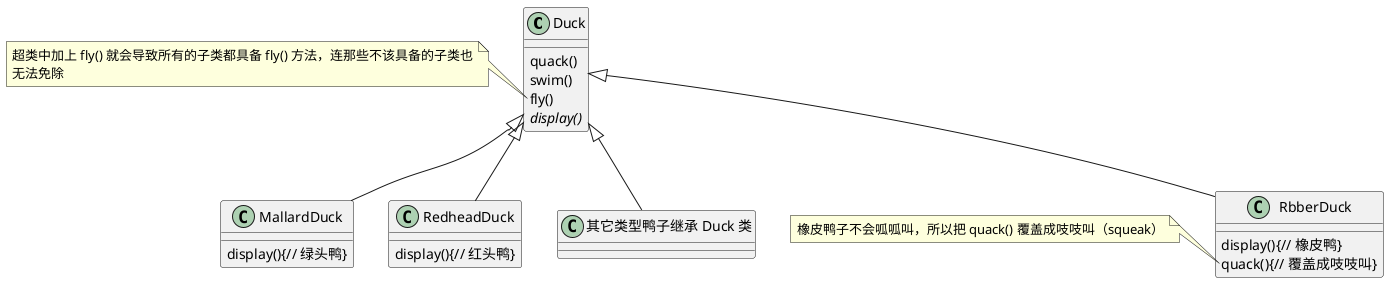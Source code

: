 @startuml

class Duck{
    quack()
    swim()
    fly()
    {abstract} display()
}

class MallardDuck{
    display(){// 绿头鸭}
}

class RedheadDuck{
    display(){// 红头鸭}
}

class RbberDuck{
    display(){// 橡皮鸭}
    quack(){// 覆盖成吱吱叫}
}

Duck <|-- MallardDuck
Duck <|-- RedheadDuck
Duck <|-- RbberDuck
Duck <|-- “其它类型鸭子继承 Duck 类”


note left of Duck::fly
    超类中加上 fly() 就会导致所有的子类都具备 fly() 方法，连那些不该具备的子类也
    无法免除
end note

note left of RbberDuck::quack
    橡皮鸭子不会呱呱叫，所以把 quack() 覆盖成吱吱叫（squeak）
end note
@enduml